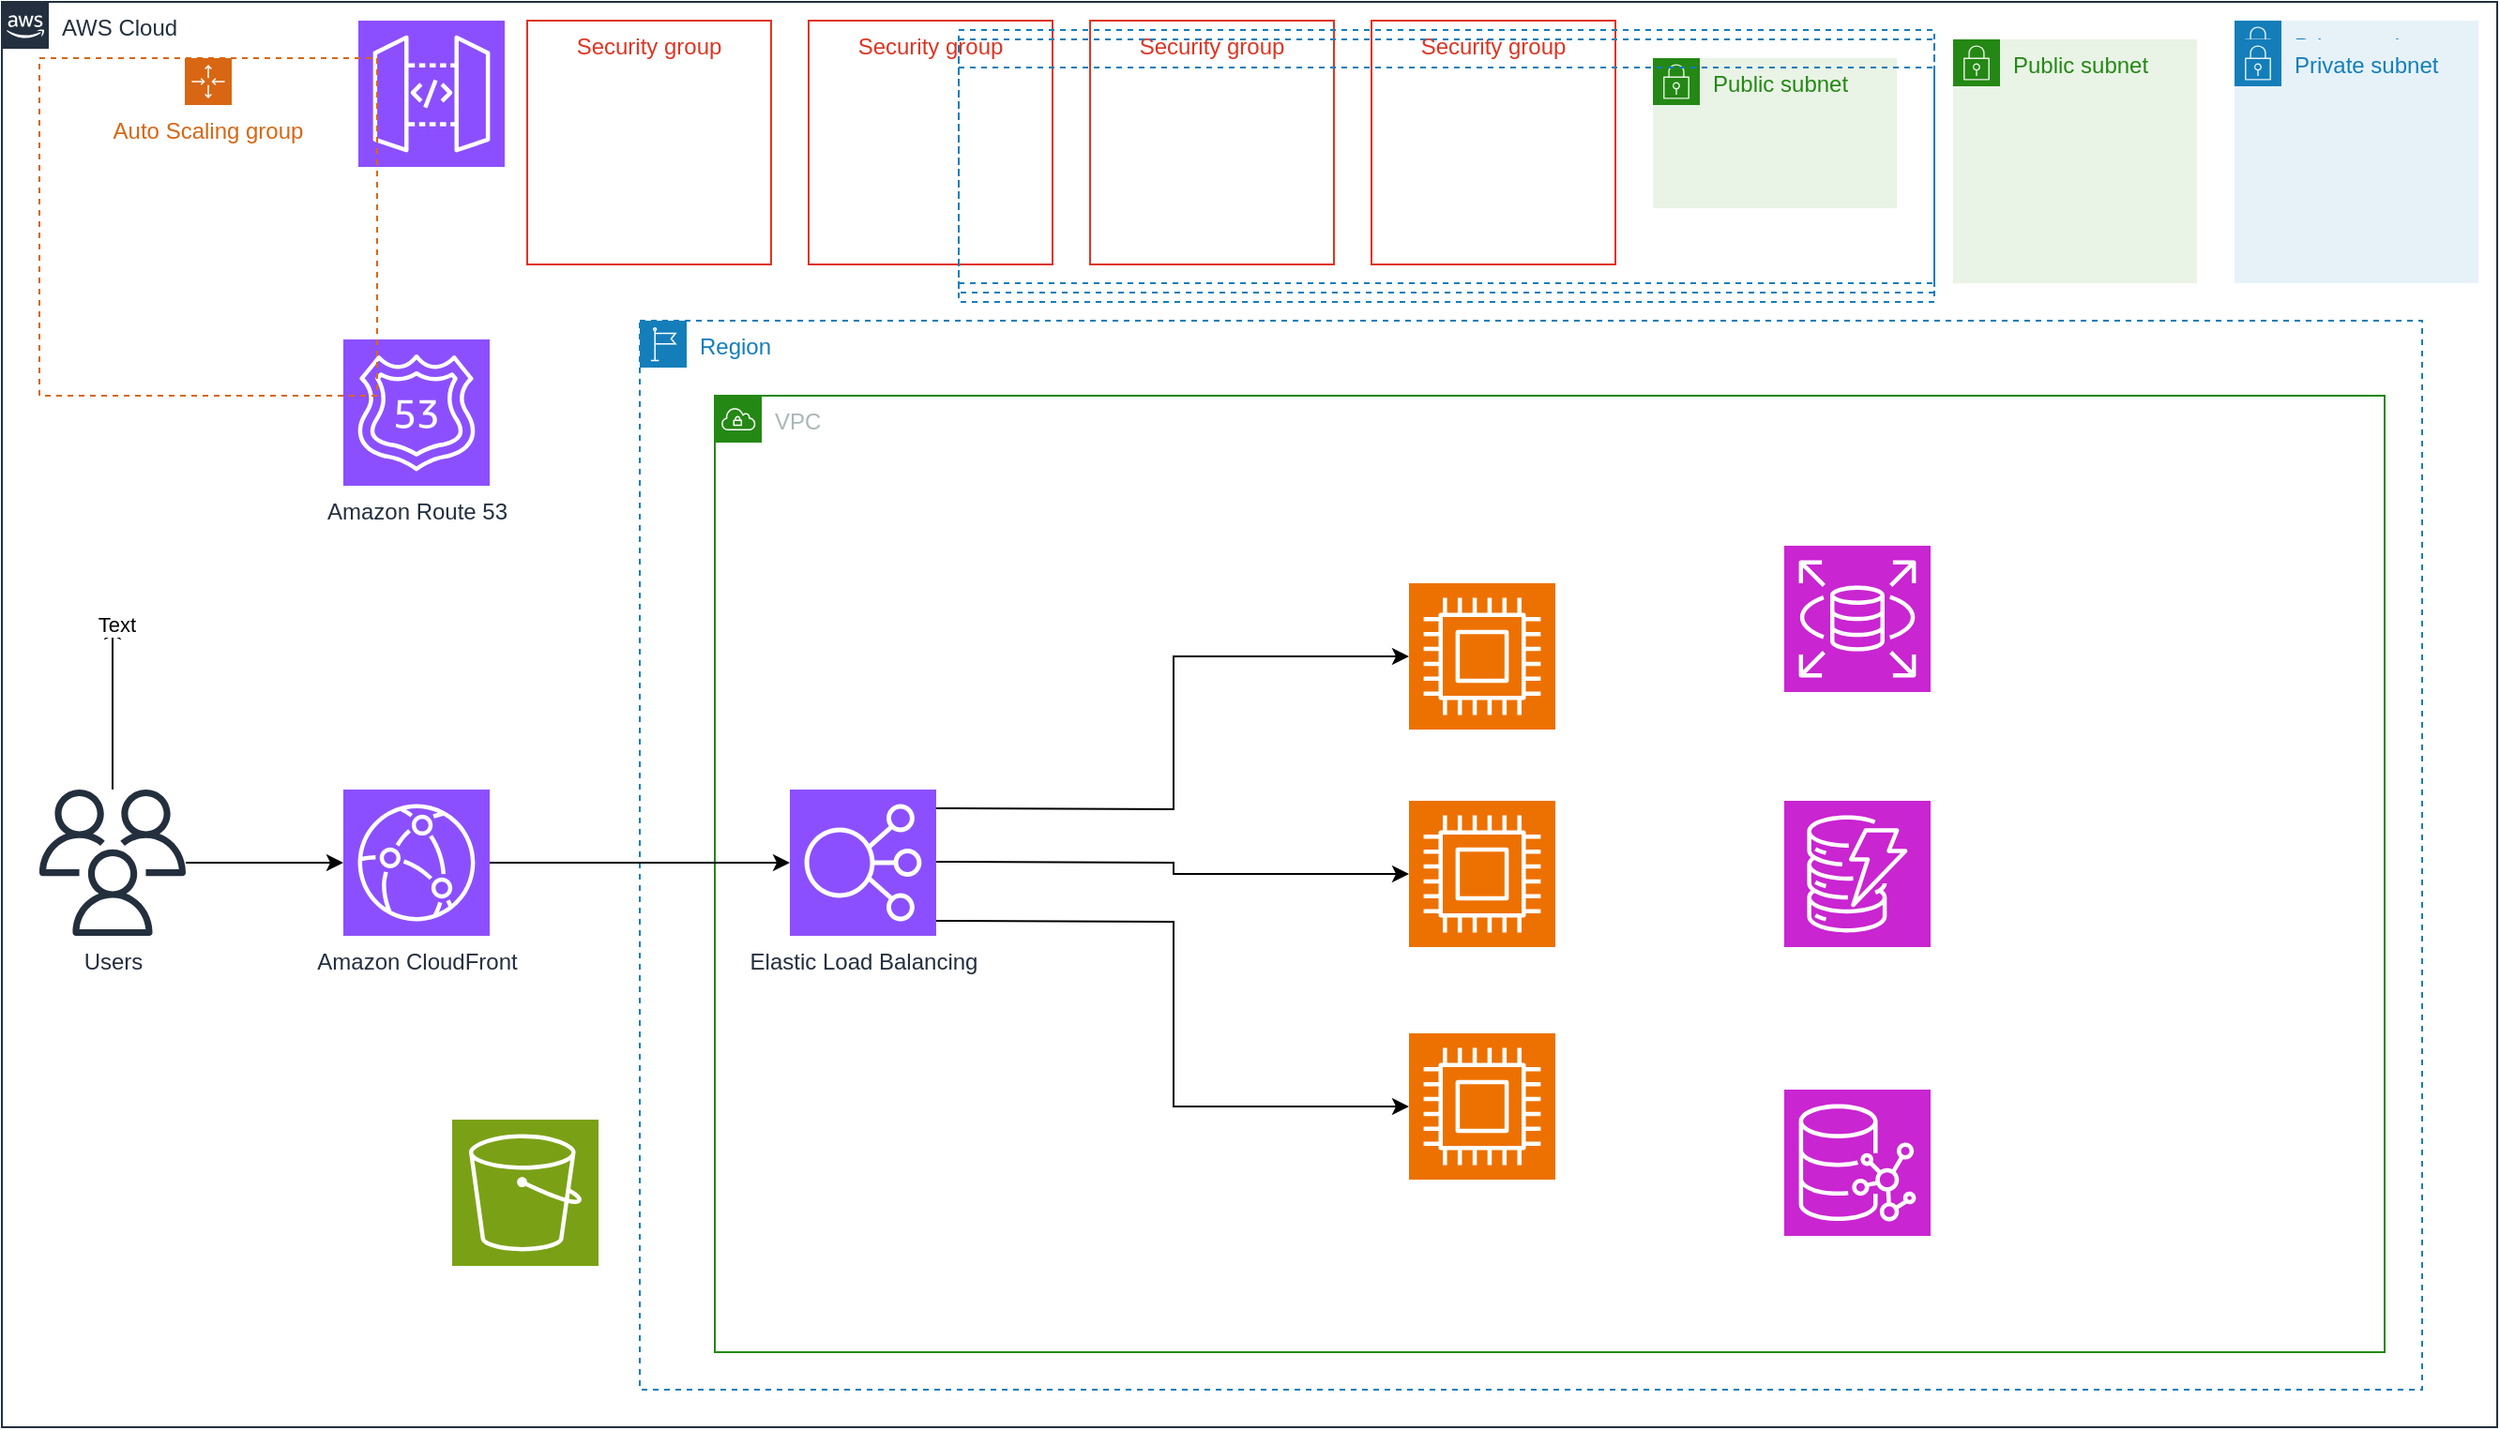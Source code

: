 <mxfile version="22.0.3" type="github">
  <diagram name="Page-1" id="Cy3Li9NbhKqjfHNNwpPI">
    <mxGraphModel dx="2261" dy="1959" grid="1" gridSize="10" guides="1" tooltips="1" connect="1" arrows="1" fold="1" page="1" pageScale="1" pageWidth="827" pageHeight="1169" math="0" shadow="0">
      <root>
        <mxCell id="0" />
        <mxCell id="1" parent="0" />
        <mxCell id="zzYor34qZdprpkL-p25Z-1" value="AWS Cloud" style="points=[[0,0],[0.25,0],[0.5,0],[0.75,0],[1,0],[1,0.25],[1,0.5],[1,0.75],[1,1],[0.75,1],[0.5,1],[0.25,1],[0,1],[0,0.75],[0,0.5],[0,0.25]];outlineConnect=0;gradientColor=none;html=1;whiteSpace=wrap;fontSize=12;fontStyle=0;container=1;pointerEvents=0;collapsible=0;recursiveResize=0;shape=mxgraph.aws4.group;grIcon=mxgraph.aws4.group_aws_cloud_alt;strokeColor=#232F3E;fillColor=none;verticalAlign=top;align=left;spacingLeft=30;fontColor=#232F3E;dashed=0;" vertex="1" parent="1">
          <mxGeometry x="-260" y="-50" width="1330" height="760" as="geometry" />
        </mxCell>
        <mxCell id="zzYor34qZdprpkL-p25Z-32" value="" style="edgeStyle=orthogonalEdgeStyle;rounded=0;orthogonalLoop=1;jettySize=auto;html=1;" edge="1" parent="zzYor34qZdprpkL-p25Z-1" source="zzYor34qZdprpkL-p25Z-23" target="zzYor34qZdprpkL-p25Z-24">
          <mxGeometry relative="1" as="geometry" />
        </mxCell>
        <mxCell id="zzYor34qZdprpkL-p25Z-76" value="" style="edgeStyle=orthogonalEdgeStyle;rounded=0;orthogonalLoop=1;jettySize=auto;html=1;" edge="1" parent="zzYor34qZdprpkL-p25Z-1" source="zzYor34qZdprpkL-p25Z-23">
          <mxGeometry relative="1" as="geometry">
            <mxPoint x="59" y="331" as="targetPoint" />
            <Array as="points">
              <mxPoint x="59" y="370" />
              <mxPoint x="59" y="370" />
            </Array>
          </mxGeometry>
        </mxCell>
        <mxCell id="zzYor34qZdprpkL-p25Z-81" value="Text" style="edgeLabel;html=1;align=center;verticalAlign=middle;resizable=0;points=[];" vertex="1" connectable="0" parent="zzYor34qZdprpkL-p25Z-76">
          <mxGeometry x="0.978" y="-2" relative="1" as="geometry">
            <mxPoint as="offset" />
          </mxGeometry>
        </mxCell>
        <mxCell id="zzYor34qZdprpkL-p25Z-23" value="Users" style="sketch=0;outlineConnect=0;fontColor=#232F3E;gradientColor=none;fillColor=#232F3D;strokeColor=none;dashed=0;verticalLabelPosition=bottom;verticalAlign=top;align=center;html=1;fontSize=12;fontStyle=0;aspect=fixed;pointerEvents=1;shape=mxgraph.aws4.users;" vertex="1" parent="zzYor34qZdprpkL-p25Z-1">
          <mxGeometry x="20" y="420" width="78" height="78" as="geometry" />
        </mxCell>
        <mxCell id="zzYor34qZdprpkL-p25Z-24" value="Amazon CloudFront" style="sketch=0;points=[[0,0,0],[0.25,0,0],[0.5,0,0],[0.75,0,0],[1,0,0],[0,1,0],[0.25,1,0],[0.5,1,0],[0.75,1,0],[1,1,0],[0,0.25,0],[0,0.5,0],[0,0.75,0],[1,0.25,0],[1,0.5,0],[1,0.75,0]];outlineConnect=0;fontColor=#232F3E;fillColor=#8C4FFF;strokeColor=#ffffff;dashed=0;verticalLabelPosition=bottom;verticalAlign=top;align=center;html=1;fontSize=12;fontStyle=0;aspect=fixed;shape=mxgraph.aws4.resourceIcon;resIcon=mxgraph.aws4.cloudfront;" vertex="1" parent="zzYor34qZdprpkL-p25Z-1">
          <mxGeometry x="182" y="420" width="78" height="78" as="geometry" />
        </mxCell>
        <mxCell id="zzYor34qZdprpkL-p25Z-21" value="Amazon Route 53" style="sketch=0;points=[[0,0,0],[0.25,0,0],[0.5,0,0],[0.75,0,0],[1,0,0],[0,1,0],[0.25,1,0],[0.5,1,0],[0.75,1,0],[1,1,0],[0,0.25,0],[0,0.5,0],[0,0.75,0],[1,0.25,0],[1,0.5,0],[1,0.75,0]];outlineConnect=0;fontColor=#232F3E;fillColor=#8C4FFF;strokeColor=#ffffff;dashed=0;verticalLabelPosition=bottom;verticalAlign=top;align=center;html=1;fontSize=12;fontStyle=0;aspect=fixed;shape=mxgraph.aws4.resourceIcon;resIcon=mxgraph.aws4.route_53;" vertex="1" parent="zzYor34qZdprpkL-p25Z-1">
          <mxGeometry x="182" y="180" width="78" height="78" as="geometry" />
        </mxCell>
        <mxCell id="zzYor34qZdprpkL-p25Z-22" value="" style="sketch=0;points=[[0,0,0],[0.25,0,0],[0.5,0,0],[0.75,0,0],[1,0,0],[0,1,0],[0.25,1,0],[0.5,1,0],[0.75,1,0],[1,1,0],[0,0.25,0],[0,0.5,0],[0,0.75,0],[1,0.25,0],[1,0.5,0],[1,0.75,0]];outlineConnect=0;fontColor=#232F3E;fillColor=#8C4FFF;strokeColor=#ffffff;dashed=0;verticalLabelPosition=bottom;verticalAlign=top;align=center;html=1;fontSize=12;fontStyle=0;aspect=fixed;shape=mxgraph.aws4.resourceIcon;resIcon=mxgraph.aws4.api_gateway;" vertex="1" parent="zzYor34qZdprpkL-p25Z-1">
          <mxGeometry x="190" y="10" width="78" height="78" as="geometry" />
        </mxCell>
        <mxCell id="zzYor34qZdprpkL-p25Z-25" value="" style="sketch=0;points=[[0,0,0],[0.25,0,0],[0.5,0,0],[0.75,0,0],[1,0,0],[0,1,0],[0.25,1,0],[0.5,1,0],[0.75,1,0],[1,1,0],[0,0.25,0],[0,0.5,0],[0,0.75,0],[1,0.25,0],[1,0.5,0],[1,0.75,0]];outlineConnect=0;fontColor=#232F3E;fillColor=#7AA116;strokeColor=#ffffff;dashed=0;verticalLabelPosition=bottom;verticalAlign=top;align=center;html=1;fontSize=12;fontStyle=0;aspect=fixed;shape=mxgraph.aws4.resourceIcon;resIcon=mxgraph.aws4.s3;" vertex="1" parent="zzYor34qZdprpkL-p25Z-1">
          <mxGeometry x="240" y="596" width="78" height="78" as="geometry" />
        </mxCell>
        <mxCell id="zzYor34qZdprpkL-p25Z-16" value="Security group" style="fillColor=none;strokeColor=#DD3522;verticalAlign=top;fontStyle=0;fontColor=#DD3522;whiteSpace=wrap;html=1;" vertex="1" parent="zzYor34qZdprpkL-p25Z-1">
          <mxGeometry x="280" y="10" width="130" height="130" as="geometry" />
        </mxCell>
        <mxCell id="zzYor34qZdprpkL-p25Z-7" value="Security group" style="fillColor=none;strokeColor=#DD3522;verticalAlign=top;fontStyle=0;fontColor=#DD3522;whiteSpace=wrap;html=1;" vertex="1" parent="zzYor34qZdprpkL-p25Z-1">
          <mxGeometry x="430" y="10" width="130" height="130" as="geometry" />
        </mxCell>
        <mxCell id="zzYor34qZdprpkL-p25Z-6" value="Security group" style="fillColor=none;strokeColor=#DD3522;verticalAlign=top;fontStyle=0;fontColor=#DD3522;whiteSpace=wrap;html=1;" vertex="1" parent="zzYor34qZdprpkL-p25Z-1">
          <mxGeometry x="580" y="10" width="130" height="130" as="geometry" />
        </mxCell>
        <mxCell id="zzYor34qZdprpkL-p25Z-5" value="Security group" style="fillColor=none;strokeColor=#DD3522;verticalAlign=top;fontStyle=0;fontColor=#DD3522;whiteSpace=wrap;html=1;" vertex="1" parent="zzYor34qZdprpkL-p25Z-1">
          <mxGeometry x="730" y="10" width="130" height="130" as="geometry" />
        </mxCell>
        <mxCell id="zzYor34qZdprpkL-p25Z-15" value="Public subnet" style="points=[[0,0],[0.25,0],[0.5,0],[0.75,0],[1,0],[1,0.25],[1,0.5],[1,0.75],[1,1],[0.75,1],[0.5,1],[0.25,1],[0,1],[0,0.75],[0,0.5],[0,0.25]];outlineConnect=0;gradientColor=none;html=1;whiteSpace=wrap;fontSize=12;fontStyle=0;container=1;pointerEvents=0;collapsible=0;recursiveResize=0;shape=mxgraph.aws4.group;grIcon=mxgraph.aws4.group_security_group;grStroke=0;strokeColor=#248814;fillColor=#E9F3E6;verticalAlign=top;align=left;spacingLeft=30;fontColor=#248814;dashed=0;" vertex="1" parent="zzYor34qZdprpkL-p25Z-1">
          <mxGeometry x="880" y="30" width="130" height="80" as="geometry" />
        </mxCell>
        <mxCell id="zzYor34qZdprpkL-p25Z-13" value="Public subnet" style="points=[[0,0],[0.25,0],[0.5,0],[0.75,0],[1,0],[1,0.25],[1,0.5],[1,0.75],[1,1],[0.75,1],[0.5,1],[0.25,1],[0,1],[0,0.75],[0,0.5],[0,0.25]];outlineConnect=0;gradientColor=none;html=1;whiteSpace=wrap;fontSize=12;fontStyle=0;container=1;pointerEvents=0;collapsible=0;recursiveResize=0;shape=mxgraph.aws4.group;grIcon=mxgraph.aws4.group_security_group;grStroke=0;strokeColor=#248814;fillColor=#E9F3E6;verticalAlign=top;align=left;spacingLeft=30;fontColor=#248814;dashed=0;" vertex="1" parent="zzYor34qZdprpkL-p25Z-1">
          <mxGeometry x="1040" y="20" width="130" height="130" as="geometry" />
        </mxCell>
        <mxCell id="zzYor34qZdprpkL-p25Z-12" value="Private subnet" style="points=[[0,0],[0.25,0],[0.5,0],[0.75,0],[1,0],[1,0.25],[1,0.5],[1,0.75],[1,1],[0.75,1],[0.5,1],[0.25,1],[0,1],[0,0.75],[0,0.5],[0,0.25]];outlineConnect=0;gradientColor=none;html=1;whiteSpace=wrap;fontSize=12;fontStyle=0;container=1;pointerEvents=0;collapsible=0;recursiveResize=0;shape=mxgraph.aws4.group;grIcon=mxgraph.aws4.group_security_group;grStroke=0;strokeColor=#147EBA;fillColor=#E6F2F8;verticalAlign=top;align=left;spacingLeft=30;fontColor=#147EBA;dashed=0;" vertex="1" parent="zzYor34qZdprpkL-p25Z-1">
          <mxGeometry x="1190" y="10" width="130" height="140" as="geometry" />
        </mxCell>
        <mxCell id="zzYor34qZdprpkL-p25Z-14" value="Private subnet" style="points=[[0,0],[0.25,0],[0.5,0],[0.75,0],[1,0],[1,0.25],[1,0.5],[1,0.75],[1,1],[0.75,1],[0.5,1],[0.25,1],[0,1],[0,0.75],[0,0.5],[0,0.25]];outlineConnect=0;gradientColor=none;html=1;whiteSpace=wrap;fontSize=12;fontStyle=0;container=1;pointerEvents=0;collapsible=0;recursiveResize=0;shape=mxgraph.aws4.group;grIcon=mxgraph.aws4.group_security_group;grStroke=0;strokeColor=#147EBA;fillColor=#E6F2F8;verticalAlign=top;align=left;spacingLeft=30;fontColor=#147EBA;dashed=0;" vertex="1" parent="zzYor34qZdprpkL-p25Z-12">
          <mxGeometry y="10" width="130" height="130" as="geometry" />
        </mxCell>
        <mxCell id="zzYor34qZdprpkL-p25Z-28" value="" style="fillColor=none;strokeColor=#147EBA;dashed=1;verticalAlign=top;fontStyle=0;fontColor=#147EBA;whiteSpace=wrap;html=1;" vertex="1" parent="zzYor34qZdprpkL-p25Z-1">
          <mxGeometry x="510" y="20" width="520" height="140" as="geometry" />
        </mxCell>
        <mxCell id="zzYor34qZdprpkL-p25Z-4" value="" style="fillColor=none;strokeColor=#147EBA;dashed=1;verticalAlign=top;fontStyle=0;fontColor=#147EBA;whiteSpace=wrap;html=1;" vertex="1" parent="zzYor34qZdprpkL-p25Z-1">
          <mxGeometry x="510" y="35" width="520" height="115" as="geometry" />
        </mxCell>
        <mxCell id="zzYor34qZdprpkL-p25Z-3" value="" style="fillColor=none;strokeColor=#147EBA;dashed=1;verticalAlign=top;fontStyle=0;fontColor=#147EBA;whiteSpace=wrap;html=1;" vertex="1" parent="zzYor34qZdprpkL-p25Z-1">
          <mxGeometry x="510" y="15" width="520" height="140" as="geometry" />
        </mxCell>
        <mxCell id="zzYor34qZdprpkL-p25Z-10" value="Auto Scaling group" style="points=[[0,0],[0.25,0],[0.5,0],[0.75,0],[1,0],[1,0.25],[1,0.5],[1,0.75],[1,1],[0.75,1],[0.5,1],[0.25,1],[0,1],[0,0.75],[0,0.5],[0,0.25]];outlineConnect=0;gradientColor=none;html=1;whiteSpace=wrap;fontSize=12;fontStyle=0;container=1;pointerEvents=0;collapsible=0;recursiveResize=0;shape=mxgraph.aws4.groupCenter;grIcon=mxgraph.aws4.group_auto_scaling_group;grStroke=1;strokeColor=#D86613;fillColor=none;verticalAlign=top;align=center;fontColor=#D86613;dashed=1;spacingTop=25;" vertex="1" parent="zzYor34qZdprpkL-p25Z-1">
          <mxGeometry x="20" y="30" width="180" height="180" as="geometry" />
        </mxCell>
        <mxCell id="zzYor34qZdprpkL-p25Z-2" value="Region" style="points=[[0,0],[0.25,0],[0.5,0],[0.75,0],[1,0],[1,0.25],[1,0.5],[1,0.75],[1,1],[0.75,1],[0.5,1],[0.25,1],[0,1],[0,0.75],[0,0.5],[0,0.25]];outlineConnect=0;gradientColor=none;html=1;whiteSpace=wrap;fontSize=12;fontStyle=0;container=1;pointerEvents=0;collapsible=0;recursiveResize=0;shape=mxgraph.aws4.group;grIcon=mxgraph.aws4.group_region;strokeColor=#147EBA;fillColor=none;verticalAlign=top;align=left;spacingLeft=30;fontColor=#147EBA;dashed=1;" vertex="1" parent="1">
          <mxGeometry x="80" y="120" width="950" height="570" as="geometry" />
        </mxCell>
        <mxCell id="zzYor34qZdprpkL-p25Z-11" value="VPC" style="points=[[0,0],[0.25,0],[0.5,0],[0.75,0],[1,0],[1,0.25],[1,0.5],[1,0.75],[1,1],[0.75,1],[0.5,1],[0.25,1],[0,1],[0,0.75],[0,0.5],[0,0.25]];outlineConnect=0;gradientColor=none;html=1;whiteSpace=wrap;fontSize=12;fontStyle=0;container=1;pointerEvents=0;collapsible=0;recursiveResize=0;shape=mxgraph.aws4.group;grIcon=mxgraph.aws4.group_vpc;strokeColor=#248814;fillColor=none;verticalAlign=top;align=left;spacingLeft=30;fontColor=#AAB7B8;dashed=0;" vertex="1" parent="1">
          <mxGeometry x="120" y="160" width="890" height="510" as="geometry" />
        </mxCell>
        <mxCell id="zzYor34qZdprpkL-p25Z-26" value="Elastic Load Balancing" style="sketch=0;points=[[0,0,0],[0.25,0,0],[0.5,0,0],[0.75,0,0],[1,0,0],[0,1,0],[0.25,1,0],[0.5,1,0],[0.75,1,0],[1,1,0],[0,0.25,0],[0,0.5,0],[0,0.75,0],[1,0.25,0],[1,0.5,0],[1,0.75,0]];outlineConnect=0;fontColor=#232F3E;fillColor=#8C4FFF;strokeColor=#ffffff;dashed=0;verticalLabelPosition=bottom;verticalAlign=top;align=center;html=1;fontSize=12;fontStyle=0;aspect=fixed;shape=mxgraph.aws4.resourceIcon;resIcon=mxgraph.aws4.elastic_load_balancing;" vertex="1" parent="zzYor34qZdprpkL-p25Z-11">
          <mxGeometry x="40" y="210" width="78" height="78" as="geometry" />
        </mxCell>
        <mxCell id="zzYor34qZdprpkL-p25Z-9" value="" style="sketch=0;points=[[0,0,0],[0.25,0,0],[0.5,0,0],[0.75,0,0],[1,0,0],[0,1,0],[0.25,1,0],[0.5,1,0],[0.75,1,0],[1,1,0],[0,0.25,0],[0,0.5,0],[0,0.75,0],[1,0.25,0],[1,0.5,0],[1,0.75,0]];outlineConnect=0;fontColor=#232F3E;fillColor=#C925D1;strokeColor=#ffffff;dashed=0;verticalLabelPosition=bottom;verticalAlign=top;align=center;html=1;fontSize=12;fontStyle=0;aspect=fixed;shape=mxgraph.aws4.resourceIcon;resIcon=mxgraph.aws4.dynamodb;" vertex="1" parent="zzYor34qZdprpkL-p25Z-11">
          <mxGeometry x="570" y="216" width="78" height="78" as="geometry" />
        </mxCell>
        <mxCell id="zzYor34qZdprpkL-p25Z-8" value="" style="sketch=0;points=[[0,0,0],[0.25,0,0],[0.5,0,0],[0.75,0,0],[1,0,0],[0,1,0],[0.25,1,0],[0.5,1,0],[0.75,1,0],[1,1,0],[0,0.25,0],[0,0.5,0],[0,0.75,0],[1,0.25,0],[1,0.5,0],[1,0.75,0]];outlineConnect=0;fontColor=#232F3E;fillColor=#C925D1;strokeColor=#ffffff;dashed=0;verticalLabelPosition=bottom;verticalAlign=top;align=center;html=1;fontSize=12;fontStyle=0;aspect=fixed;shape=mxgraph.aws4.resourceIcon;resIcon=mxgraph.aws4.neptune;" vertex="1" parent="zzYor34qZdprpkL-p25Z-11">
          <mxGeometry x="570" y="370" width="78" height="78" as="geometry" />
        </mxCell>
        <mxCell id="zzYor34qZdprpkL-p25Z-29" value="" style="sketch=0;points=[[0,0,0],[0.25,0,0],[0.5,0,0],[0.75,0,0],[1,0,0],[0,1,0],[0.25,1,0],[0.5,1,0],[0.75,1,0],[1,1,0],[0,0.25,0],[0,0.5,0],[0,0.75,0],[1,0.25,0],[1,0.5,0],[1,0.75,0]];outlineConnect=0;fontColor=#232F3E;fillColor=#C925D1;strokeColor=#ffffff;dashed=0;verticalLabelPosition=bottom;verticalAlign=top;align=center;html=1;fontSize=12;fontStyle=0;aspect=fixed;shape=mxgraph.aws4.resourceIcon;resIcon=mxgraph.aws4.rds;" vertex="1" parent="zzYor34qZdprpkL-p25Z-11">
          <mxGeometry x="570" y="80" width="78" height="78" as="geometry" />
        </mxCell>
        <mxCell id="zzYor34qZdprpkL-p25Z-60" value="" style="edgeStyle=orthogonalEdgeStyle;rounded=0;orthogonalLoop=1;jettySize=auto;html=1;entryX=0;entryY=0.5;entryDx=0;entryDy=0;entryPerimeter=0;" edge="1" parent="zzYor34qZdprpkL-p25Z-11" target="zzYor34qZdprpkL-p25Z-19">
          <mxGeometry relative="1" as="geometry">
            <mxPoint x="118" y="248.5" as="sourcePoint" />
            <mxPoint x="278" y="248.5" as="targetPoint" />
          </mxGeometry>
        </mxCell>
        <mxCell id="zzYor34qZdprpkL-p25Z-61" value="" style="edgeStyle=orthogonalEdgeStyle;rounded=0;orthogonalLoop=1;jettySize=auto;html=1;jumpStyle=none;entryX=0;entryY=0.5;entryDx=0;entryDy=0;entryPerimeter=0;" edge="1" parent="zzYor34qZdprpkL-p25Z-11" target="zzYor34qZdprpkL-p25Z-20">
          <mxGeometry relative="1" as="geometry">
            <mxPoint x="118" y="280" as="sourcePoint" />
            <mxPoint x="278" y="280" as="targetPoint" />
          </mxGeometry>
        </mxCell>
        <mxCell id="zzYor34qZdprpkL-p25Z-62" value="" style="edgeStyle=orthogonalEdgeStyle;rounded=0;orthogonalLoop=1;jettySize=auto;html=1;entryX=0;entryY=0.5;entryDx=0;entryDy=0;entryPerimeter=0;" edge="1" parent="zzYor34qZdprpkL-p25Z-11" target="zzYor34qZdprpkL-p25Z-27">
          <mxGeometry relative="1" as="geometry">
            <mxPoint x="118" y="220" as="sourcePoint" />
            <mxPoint x="278" y="220" as="targetPoint" />
          </mxGeometry>
        </mxCell>
        <mxCell id="zzYor34qZdprpkL-p25Z-27" value="" style="sketch=0;points=[[0,0,0],[0.25,0,0],[0.5,0,0],[0.75,0,0],[1,0,0],[0,1,0],[0.25,1,0],[0.5,1,0],[0.75,1,0],[1,1,0],[0,0.25,0],[0,0.5,0],[0,0.75,0],[1,0.25,0],[1,0.5,0],[1,0.75,0]];outlineConnect=0;fontColor=#232F3E;fillColor=#ED7100;strokeColor=#ffffff;dashed=0;verticalLabelPosition=bottom;verticalAlign=top;align=center;html=1;fontSize=12;fontStyle=0;aspect=fixed;shape=mxgraph.aws4.resourceIcon;resIcon=mxgraph.aws4.compute;" vertex="1" parent="zzYor34qZdprpkL-p25Z-11">
          <mxGeometry x="370" y="100" width="78" height="78" as="geometry" />
        </mxCell>
        <mxCell id="zzYor34qZdprpkL-p25Z-19" value="" style="sketch=0;points=[[0,0,0],[0.25,0,0],[0.5,0,0],[0.75,0,0],[1,0,0],[0,1,0],[0.25,1,0],[0.5,1,0],[0.75,1,0],[1,1,0],[0,0.25,0],[0,0.5,0],[0,0.75,0],[1,0.25,0],[1,0.5,0],[1,0.75,0]];outlineConnect=0;fontColor=#232F3E;fillColor=#ED7100;strokeColor=#ffffff;dashed=0;verticalLabelPosition=bottom;verticalAlign=top;align=center;html=1;fontSize=12;fontStyle=0;aspect=fixed;shape=mxgraph.aws4.resourceIcon;resIcon=mxgraph.aws4.compute;" vertex="1" parent="zzYor34qZdprpkL-p25Z-11">
          <mxGeometry x="370" y="216" width="78" height="78" as="geometry" />
        </mxCell>
        <mxCell id="zzYor34qZdprpkL-p25Z-20" value="" style="sketch=0;points=[[0,0,0],[0.25,0,0],[0.5,0,0],[0.75,0,0],[1,0,0],[0,1,0],[0.25,1,0],[0.5,1,0],[0.75,1,0],[1,1,0],[0,0.25,0],[0,0.5,0],[0,0.75,0],[1,0.25,0],[1,0.5,0],[1,0.75,0]];outlineConnect=0;fontColor=#232F3E;fillColor=#ED7100;strokeColor=#ffffff;dashed=0;verticalLabelPosition=bottom;verticalAlign=top;align=center;html=1;fontSize=12;fontStyle=0;aspect=fixed;shape=mxgraph.aws4.resourceIcon;resIcon=mxgraph.aws4.compute;" vertex="1" parent="zzYor34qZdprpkL-p25Z-11">
          <mxGeometry x="370" y="340" width="78" height="78" as="geometry" />
        </mxCell>
        <mxCell id="zzYor34qZdprpkL-p25Z-34" value="" style="edgeStyle=orthogonalEdgeStyle;rounded=0;orthogonalLoop=1;jettySize=auto;html=1;" edge="1" parent="1" source="zzYor34qZdprpkL-p25Z-24" target="zzYor34qZdprpkL-p25Z-26">
          <mxGeometry relative="1" as="geometry" />
        </mxCell>
      </root>
    </mxGraphModel>
  </diagram>
</mxfile>
